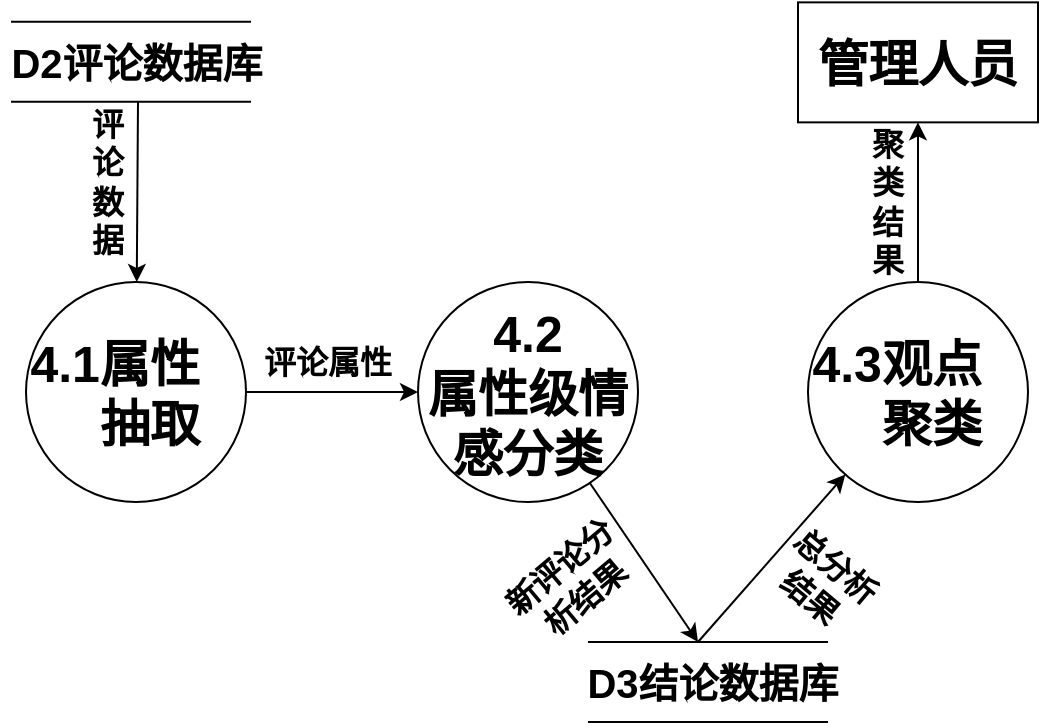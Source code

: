 <mxfile version="13.6.2" type="device"><diagram id="htdeT9nYNxBGFsd22G16" name="第 1 页"><mxGraphModel dx="1488" dy="640" grid="1" gridSize="10" guides="1" tooltips="1" connect="1" arrows="1" fold="1" page="1" pageScale="1" pageWidth="827" pageHeight="1169" math="0" shadow="0"><root><mxCell id="0"/><mxCell id="1" parent="0"/><mxCell id="hGQoWRGutzy3PTSqso4W-1" value="" style="endArrow=none;html=1;" parent="1" edge="1"><mxGeometry width="50" height="50" relative="1" as="geometry"><mxPoint x="296.5" y="149.84" as="sourcePoint"/><mxPoint x="416.5" y="149.84" as="targetPoint"/></mxGeometry></mxCell><mxCell id="hGQoWRGutzy3PTSqso4W-2" value="" style="endArrow=none;html=1;" parent="1" edge="1"><mxGeometry width="50" height="50" relative="1" as="geometry"><mxPoint x="296.5" y="189.84" as="sourcePoint"/><mxPoint x="416.5" y="189.84" as="targetPoint"/></mxGeometry></mxCell><mxCell id="hGQoWRGutzy3PTSqso4W-3" value="&lt;font size=&quot;1&quot;&gt;&lt;b style=&quot;font-size: 20px&quot;&gt;D2评论数据库&lt;/b&gt;&lt;/font&gt;" style="text;html=1;strokeColor=none;fillColor=none;align=center;verticalAlign=middle;whiteSpace=wrap;rounded=0;" parent="1" vertex="1"><mxGeometry x="291.5" y="160.18" width="135" height="20" as="geometry"/></mxCell><mxCell id="hGQoWRGutzy3PTSqso4W-4" value="&lt;span style=&quot;font-size: 25px&quot;&gt;&lt;b&gt;4.1属性&amp;nbsp; &amp;nbsp; &amp;nbsp; 抽取&lt;br&gt;&lt;/b&gt;&lt;/span&gt;" style="ellipse;whiteSpace=wrap;html=1;aspect=fixed;" parent="1" vertex="1"><mxGeometry x="304" y="280.0" width="110" height="110" as="geometry"/></mxCell><mxCell id="hGQoWRGutzy3PTSqso4W-9" value="&lt;span style=&quot;font-size: 25px&quot;&gt;&lt;b&gt;4.2&lt;br&gt;属性级情感分类&lt;br&gt;&lt;/b&gt;&lt;/span&gt;" style="ellipse;whiteSpace=wrap;html=1;aspect=fixed;" parent="1" vertex="1"><mxGeometry x="500" y="280.0" width="110" height="110" as="geometry"/></mxCell><mxCell id="hGQoWRGutzy3PTSqso4W-10" value="&lt;font style=&quot;font-size: 25px&quot;&gt;&lt;b&gt;管理人员&lt;/b&gt;&lt;/font&gt;" style="rounded=0;whiteSpace=wrap;html=1;" parent="1" vertex="1"><mxGeometry x="690" y="140.18" width="120" height="60" as="geometry"/></mxCell><mxCell id="hGQoWRGutzy3PTSqso4W-11" value="" style="endArrow=none;html=1;" parent="1" edge="1"><mxGeometry width="50" height="50" relative="1" as="geometry"><mxPoint x="585" y="460.0" as="sourcePoint"/><mxPoint x="705" y="460.0" as="targetPoint"/></mxGeometry></mxCell><mxCell id="hGQoWRGutzy3PTSqso4W-12" value="" style="endArrow=none;html=1;" parent="1" edge="1"><mxGeometry width="50" height="50" relative="1" as="geometry"><mxPoint x="585" y="500.0" as="sourcePoint"/><mxPoint x="705" y="500.0" as="targetPoint"/></mxGeometry></mxCell><mxCell id="hGQoWRGutzy3PTSqso4W-13" value="&lt;font size=&quot;1&quot;&gt;&lt;b style=&quot;font-size: 20px&quot;&gt;D3结论数据库&lt;/b&gt;&lt;/font&gt;" style="text;html=1;strokeColor=none;fillColor=none;align=center;verticalAlign=middle;whiteSpace=wrap;rounded=0;" parent="1" vertex="1"><mxGeometry x="580" y="470.34" width="135" height="20" as="geometry"/></mxCell><mxCell id="hGQoWRGutzy3PTSqso4W-14" value="" style="endArrow=classic;html=1;" parent="1" target="hGQoWRGutzy3PTSqso4W-4" edge="1"><mxGeometry width="50" height="50" relative="1" as="geometry"><mxPoint x="360" y="190" as="sourcePoint"/><mxPoint x="440" y="300" as="targetPoint"/></mxGeometry></mxCell><mxCell id="hGQoWRGutzy3PTSqso4W-15" value="&lt;span style=&quot;font-size: 16px&quot;&gt;&lt;b&gt;评论数据&lt;/b&gt;&lt;/span&gt;" style="text;html=1;strokeColor=none;fillColor=none;align=center;verticalAlign=middle;whiteSpace=wrap;rounded=0;rotation=0;" parent="1" vertex="1"><mxGeometry x="340" y="220" width="10" height="20" as="geometry"/></mxCell><mxCell id="hGQoWRGutzy3PTSqso4W-18" value="" style="endArrow=classic;html=1;" parent="1" source="hGQoWRGutzy3PTSqso4W-4" target="hGQoWRGutzy3PTSqso4W-9" edge="1"><mxGeometry width="50" height="50" relative="1" as="geometry"><mxPoint x="390" y="350" as="sourcePoint"/><mxPoint x="440" y="300" as="targetPoint"/></mxGeometry></mxCell><mxCell id="hGQoWRGutzy3PTSqso4W-19" value="&lt;span style=&quot;font-size: 16px&quot;&gt;&lt;b&gt;评论属性&lt;/b&gt;&lt;/span&gt;" style="text;html=1;strokeColor=none;fillColor=none;align=center;verticalAlign=middle;whiteSpace=wrap;rounded=0;rotation=0;" parent="1" vertex="1"><mxGeometry x="400" y="310" width="110" height="20" as="geometry"/></mxCell><mxCell id="hGQoWRGutzy3PTSqso4W-22" value="&lt;span style=&quot;font-size: 25px&quot;&gt;&lt;b&gt;4.3观点&amp;nbsp; &amp;nbsp; &amp;nbsp; 聚类&lt;br&gt;&lt;/b&gt;&lt;/span&gt;" style="ellipse;whiteSpace=wrap;html=1;aspect=fixed;" parent="1" vertex="1"><mxGeometry x="695" y="280.0" width="110" height="110" as="geometry"/></mxCell><mxCell id="hGQoWRGutzy3PTSqso4W-23" value="" style="endArrow=classic;html=1;" parent="1" source="hGQoWRGutzy3PTSqso4W-22" target="hGQoWRGutzy3PTSqso4W-10" edge="1"><mxGeometry width="50" height="50" relative="1" as="geometry"><mxPoint x="530" y="350" as="sourcePoint"/><mxPoint x="580" y="300" as="targetPoint"/></mxGeometry></mxCell><mxCell id="hGQoWRGutzy3PTSqso4W-27" value="" style="endArrow=classic;html=1;" parent="1" source="hGQoWRGutzy3PTSqso4W-9" edge="1"><mxGeometry width="50" height="50" relative="1" as="geometry"><mxPoint x="540" y="390" as="sourcePoint"/><mxPoint x="640" y="460" as="targetPoint"/></mxGeometry></mxCell><mxCell id="hGQoWRGutzy3PTSqso4W-28" value="" style="endArrow=classic;html=1;" parent="1" target="hGQoWRGutzy3PTSqso4W-22" edge="1"><mxGeometry width="50" height="50" relative="1" as="geometry"><mxPoint x="640" y="460" as="sourcePoint"/><mxPoint x="760" y="400" as="targetPoint"/></mxGeometry></mxCell><mxCell id="hGQoWRGutzy3PTSqso4W-30" value="&lt;span style=&quot;font-size: 16px&quot;&gt;&lt;b&gt;新评论分析结果&lt;/b&gt;&lt;/span&gt;" style="text;html=1;strokeColor=none;fillColor=none;align=center;verticalAlign=middle;whiteSpace=wrap;rounded=0;rotation=-40;" parent="1" vertex="1"><mxGeometry x="543.88" y="420" width="66.12" height="20" as="geometry"/></mxCell><mxCell id="hGQoWRGutzy3PTSqso4W-31" value="&lt;span style=&quot;font-size: 16px&quot;&gt;&lt;b&gt;总分析结果&lt;/b&gt;&lt;/span&gt;" style="text;html=1;strokeColor=none;fillColor=none;align=center;verticalAlign=middle;whiteSpace=wrap;rounded=0;rotation=40;" parent="1" vertex="1"><mxGeometry x="675" y="420" width="55" height="20" as="geometry"/></mxCell><mxCell id="hGQoWRGutzy3PTSqso4W-35" value="&lt;span style=&quot;font-size: 16px&quot;&gt;&lt;b&gt;聚类结果&lt;/b&gt;&lt;/span&gt;" style="text;html=1;strokeColor=none;fillColor=none;align=center;verticalAlign=middle;whiteSpace=wrap;rounded=0;rotation=0;" parent="1" vertex="1"><mxGeometry x="730" y="230" width="10" height="20" as="geometry"/></mxCell></root></mxGraphModel></diagram></mxfile>